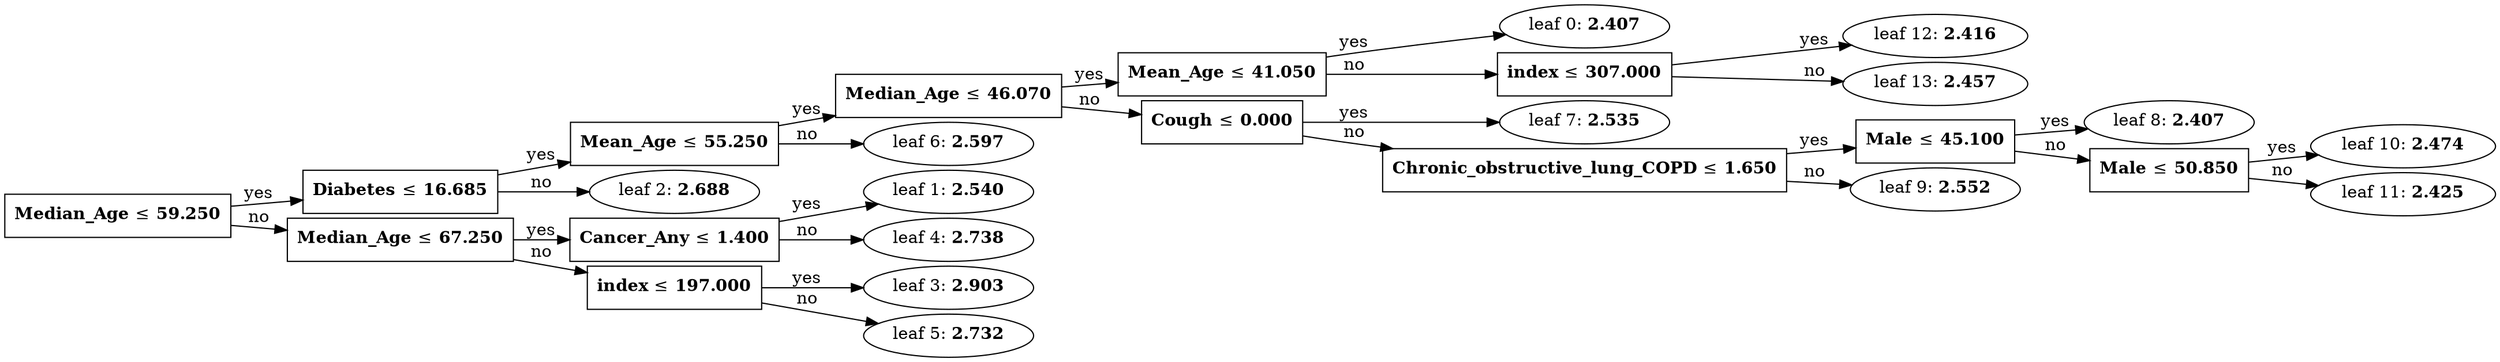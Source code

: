 digraph Tree {
	graph [nodesep=0.05 rankdir=LR ranksep=0.3]
	split0 [label=<<B>Median_Age</B> &#8804; <B>59.250</B>> fillcolor=white shape=rectangle style=""]
	split1 [label=<<B>Diabetes</B> &#8804; <B>16.685</B>> fillcolor=white shape=rectangle style=""]
	split5 [label=<<B>Mean_Age</B> &#8804; <B>55.250</B>> fillcolor=white shape=rectangle style=""]
	split6 [label=<<B>Median_Age</B> &#8804; <B>46.070</B>> fillcolor=white shape=rectangle style=""]
	split11 [label=<<B>Mean_Age</B> &#8804; <B>41.050</B>> fillcolor=white shape=rectangle style=""]
	leaf0 [label=<leaf 0: <B>2.407</B>>]
	split11 -> leaf0 [label=yes]
	split12 [label=<<B>index</B> &#8804; <B>307.000</B>> fillcolor=white shape=rectangle style=""]
	leaf12 [label=<leaf 12: <B>2.416</B>>]
	split12 -> leaf12 [label=yes]
	leaf13 [label=<leaf 13: <B>2.457</B>>]
	split12 -> leaf13 [label=no]
	split11 -> split12 [label=no]
	split6 -> split11 [label=yes]
	split7 [label=<<B>Cough</B> &#8804; <B>0.000</B>> fillcolor=white shape=rectangle style=""]
	leaf7 [label=<leaf 7: <B>2.535</B>>]
	split7 -> leaf7 [label=yes]
	split8 [label=<<B>Chronic_obstructive_lung_COPD</B> &#8804; <B>1.650</B>> fillcolor=white shape=rectangle style=""]
	split9 [label=<<B>Male</B> &#8804; <B>45.100</B>> fillcolor=white shape=rectangle style=""]
	leaf8 [label=<leaf 8: <B>2.407</B>>]
	split9 -> leaf8 [label=yes]
	split10 [label=<<B>Male</B> &#8804; <B>50.850</B>> fillcolor=white shape=rectangle style=""]
	leaf10 [label=<leaf 10: <B>2.474</B>>]
	split10 -> leaf10 [label=yes]
	leaf11 [label=<leaf 11: <B>2.425</B>>]
	split10 -> leaf11 [label=no]
	split9 -> split10 [label=no]
	split8 -> split9 [label=yes]
	leaf9 [label=<leaf 9: <B>2.552</B>>]
	split8 -> leaf9 [label=no]
	split7 -> split8 [label=no]
	split6 -> split7 [label=no]
	split5 -> split6 [label=yes]
	leaf6 [label=<leaf 6: <B>2.597</B>>]
	split5 -> leaf6 [label=no]
	split1 -> split5 [label=yes]
	leaf2 [label=<leaf 2: <B>2.688</B>>]
	split1 -> leaf2 [label=no]
	split0 -> split1 [label=yes]
	split2 [label=<<B>Median_Age</B> &#8804; <B>67.250</B>> fillcolor=white shape=rectangle style=""]
	split3 [label=<<B>Cancer_Any</B> &#8804; <B>1.400</B>> fillcolor=white shape=rectangle style=""]
	leaf1 [label=<leaf 1: <B>2.540</B>>]
	split3 -> leaf1 [label=yes]
	leaf4 [label=<leaf 4: <B>2.738</B>>]
	split3 -> leaf4 [label=no]
	split2 -> split3 [label=yes]
	split4 [label=<<B>index</B> &#8804; <B>197.000</B>> fillcolor=white shape=rectangle style=""]
	leaf3 [label=<leaf 3: <B>2.903</B>>]
	split4 -> leaf3 [label=yes]
	leaf5 [label=<leaf 5: <B>2.732</B>>]
	split4 -> leaf5 [label=no]
	split2 -> split4 [label=no]
	split0 -> split2 [label=no]
}
